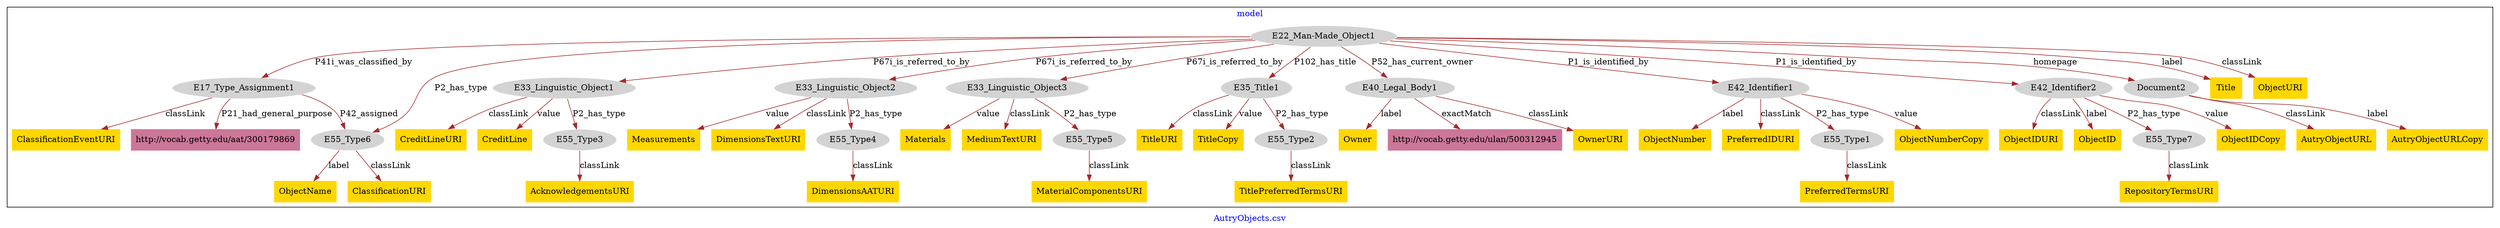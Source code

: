 digraph n0 {
fontcolor="blue"
remincross="true"
label="AutryObjects.csv"
subgraph cluster {
label="model"
n2[style="filled",color="white",fillcolor="lightgray",label="E17_Type_Assignment1"];
n3[style="filled",color="white",fillcolor="lightgray",label="E55_Type6"];
n4[style="filled",color="white",fillcolor="lightgray",label="E22_Man-Made_Object1"];
n5[style="filled",color="white",fillcolor="lightgray",label="E33_Linguistic_Object1"];
n6[style="filled",color="white",fillcolor="lightgray",label="E33_Linguistic_Object2"];
n7[style="filled",color="white",fillcolor="lightgray",label="E33_Linguistic_Object3"];
n8[style="filled",color="white",fillcolor="lightgray",label="E35_Title1"];
n9[style="filled",color="white",fillcolor="lightgray",label="E40_Legal_Body1"];
n10[style="filled",color="white",fillcolor="lightgray",label="E42_Identifier1"];
n11[style="filled",color="white",fillcolor="lightgray",label="E42_Identifier2"];
n12[style="filled",color="white",fillcolor="lightgray",label="Document2"];
n13[style="filled",color="white",fillcolor="lightgray",label="E55_Type3"];
n14[style="filled",color="white",fillcolor="lightgray",label="E55_Type4"];
n15[style="filled",color="white",fillcolor="lightgray",label="E55_Type5"];
n16[style="filled",color="white",fillcolor="lightgray",label="E55_Type2"];
n17[style="filled",color="white",fillcolor="lightgray",label="E55_Type1"];
n18[style="filled",color="white",fillcolor="lightgray",label="E55_Type7"];
n19[shape="plaintext",style="filled",fillcolor="gold",label="AutryObjectURL"];
n20[shape="plaintext",style="filled",fillcolor="gold",label="Measurements"];
n21[shape="plaintext",style="filled",fillcolor="gold",label="Materials"];
n22[shape="plaintext",style="filled",fillcolor="gold",label="CreditLineURI"];
n23[shape="plaintext",style="filled",fillcolor="gold",label="ClassificationEventURI"];
n24[shape="plaintext",style="filled",fillcolor="gold",label="DimensionsTextURI"];
n25[shape="plaintext",style="filled",fillcolor="gold",label="ObjectIDCopy"];
n26[shape="plaintext",style="filled",fillcolor="gold",label="ObjectNumberCopy"];
n27[shape="plaintext",style="filled",fillcolor="gold",label="Title"];
n28[shape="plaintext",style="filled",fillcolor="gold",label="ObjectName"];
n29[shape="plaintext",style="filled",fillcolor="gold",label="ObjectIDURI"];
n30[shape="plaintext",style="filled",fillcolor="gold",label="TitleURI"];
n31[shape="plaintext",style="filled",fillcolor="gold",label="TitlePreferredTermsURI"];
n32[shape="plaintext",style="filled",fillcolor="gold",label="ObjectURI"];
n33[shape="plaintext",style="filled",fillcolor="gold",label="TitleCopy"];
n34[shape="plaintext",style="filled",fillcolor="gold",label="OwnerURI"];
n35[shape="plaintext",style="filled",fillcolor="gold",label="MediumTextURI"];
n36[shape="plaintext",style="filled",fillcolor="gold",label="ObjectNumber"];
n37[shape="plaintext",style="filled",fillcolor="gold",label="ObjectID"];
n38[shape="plaintext",style="filled",fillcolor="gold",label="Owner"];
n39[shape="plaintext",style="filled",fillcolor="gold",label="DimensionsAATURI"];
n40[shape="plaintext",style="filled",fillcolor="gold",label="MaterialComponentsURI"];
n41[shape="plaintext",style="filled",fillcolor="gold",label="AutryObjectURLCopy"];
n42[shape="plaintext",style="filled",fillcolor="gold",label="RepositoryTermsURI"];
n43[shape="plaintext",style="filled",fillcolor="gold",label="PreferredTermsURI"];
n44[shape="plaintext",style="filled",fillcolor="gold",label="ClassificationURI"];
n45[shape="plaintext",style="filled",fillcolor="gold",label="CreditLine"];
n46[shape="plaintext",style="filled",fillcolor="gold",label="AcknowledgementsURI"];
n47[shape="plaintext",style="filled",fillcolor="gold",label="PreferredIDURI"];
n48[shape="plaintext",style="filled",fillcolor="#CC7799",label="http://vocab.getty.edu/ulan/500312945"];
n49[shape="plaintext",style="filled",fillcolor="#CC7799",label="http://vocab.getty.edu/aat/300179869"];
}
n2 -> n3[color="brown",fontcolor="black",label="P42_assigned"]
n4 -> n2[color="brown",fontcolor="black",label="P41i_was_classified_by"]
n4 -> n5[color="brown",fontcolor="black",label="P67i_is_referred_to_by"]
n4 -> n6[color="brown",fontcolor="black",label="P67i_is_referred_to_by"]
n4 -> n7[color="brown",fontcolor="black",label="P67i_is_referred_to_by"]
n4 -> n8[color="brown",fontcolor="black",label="P102_has_title"]
n4 -> n9[color="brown",fontcolor="black",label="P52_has_current_owner"]
n4 -> n10[color="brown",fontcolor="black",label="P1_is_identified_by"]
n4 -> n11[color="brown",fontcolor="black",label="P1_is_identified_by"]
n4 -> n12[color="brown",fontcolor="black",label="homepage"]
n5 -> n13[color="brown",fontcolor="black",label="P2_has_type"]
n6 -> n14[color="brown",fontcolor="black",label="P2_has_type"]
n7 -> n15[color="brown",fontcolor="black",label="P2_has_type"]
n8 -> n16[color="brown",fontcolor="black",label="P2_has_type"]
n10 -> n17[color="brown",fontcolor="black",label="P2_has_type"]
n11 -> n18[color="brown",fontcolor="black",label="P2_has_type"]
n12 -> n19[color="brown",fontcolor="black",label="classLink"]
n6 -> n20[color="brown",fontcolor="black",label="value"]
n7 -> n21[color="brown",fontcolor="black",label="value"]
n5 -> n22[color="brown",fontcolor="black",label="classLink"]
n2 -> n23[color="brown",fontcolor="black",label="classLink"]
n6 -> n24[color="brown",fontcolor="black",label="classLink"]
n11 -> n25[color="brown",fontcolor="black",label="value"]
n10 -> n26[color="brown",fontcolor="black",label="value"]
n4 -> n27[color="brown",fontcolor="black",label="label"]
n3 -> n28[color="brown",fontcolor="black",label="label"]
n11 -> n29[color="brown",fontcolor="black",label="classLink"]
n8 -> n30[color="brown",fontcolor="black",label="classLink"]
n16 -> n31[color="brown",fontcolor="black",label="classLink"]
n4 -> n32[color="brown",fontcolor="black",label="classLink"]
n8 -> n33[color="brown",fontcolor="black",label="value"]
n9 -> n34[color="brown",fontcolor="black",label="classLink"]
n7 -> n35[color="brown",fontcolor="black",label="classLink"]
n10 -> n36[color="brown",fontcolor="black",label="label"]
n11 -> n37[color="brown",fontcolor="black",label="label"]
n9 -> n38[color="brown",fontcolor="black",label="label"]
n14 -> n39[color="brown",fontcolor="black",label="classLink"]
n15 -> n40[color="brown",fontcolor="black",label="classLink"]
n12 -> n41[color="brown",fontcolor="black",label="label"]
n18 -> n42[color="brown",fontcolor="black",label="classLink"]
n17 -> n43[color="brown",fontcolor="black",label="classLink"]
n3 -> n44[color="brown",fontcolor="black",label="classLink"]
n5 -> n45[color="brown",fontcolor="black",label="value"]
n13 -> n46[color="brown",fontcolor="black",label="classLink"]
n10 -> n47[color="brown",fontcolor="black",label="classLink"]
n9 -> n48[color="brown",fontcolor="black",label="exactMatch"]
n4 -> n3[color="brown",fontcolor="black",label="P2_has_type"]
n2 -> n49[color="brown",fontcolor="black",label="P21_had_general_purpose"]
}
